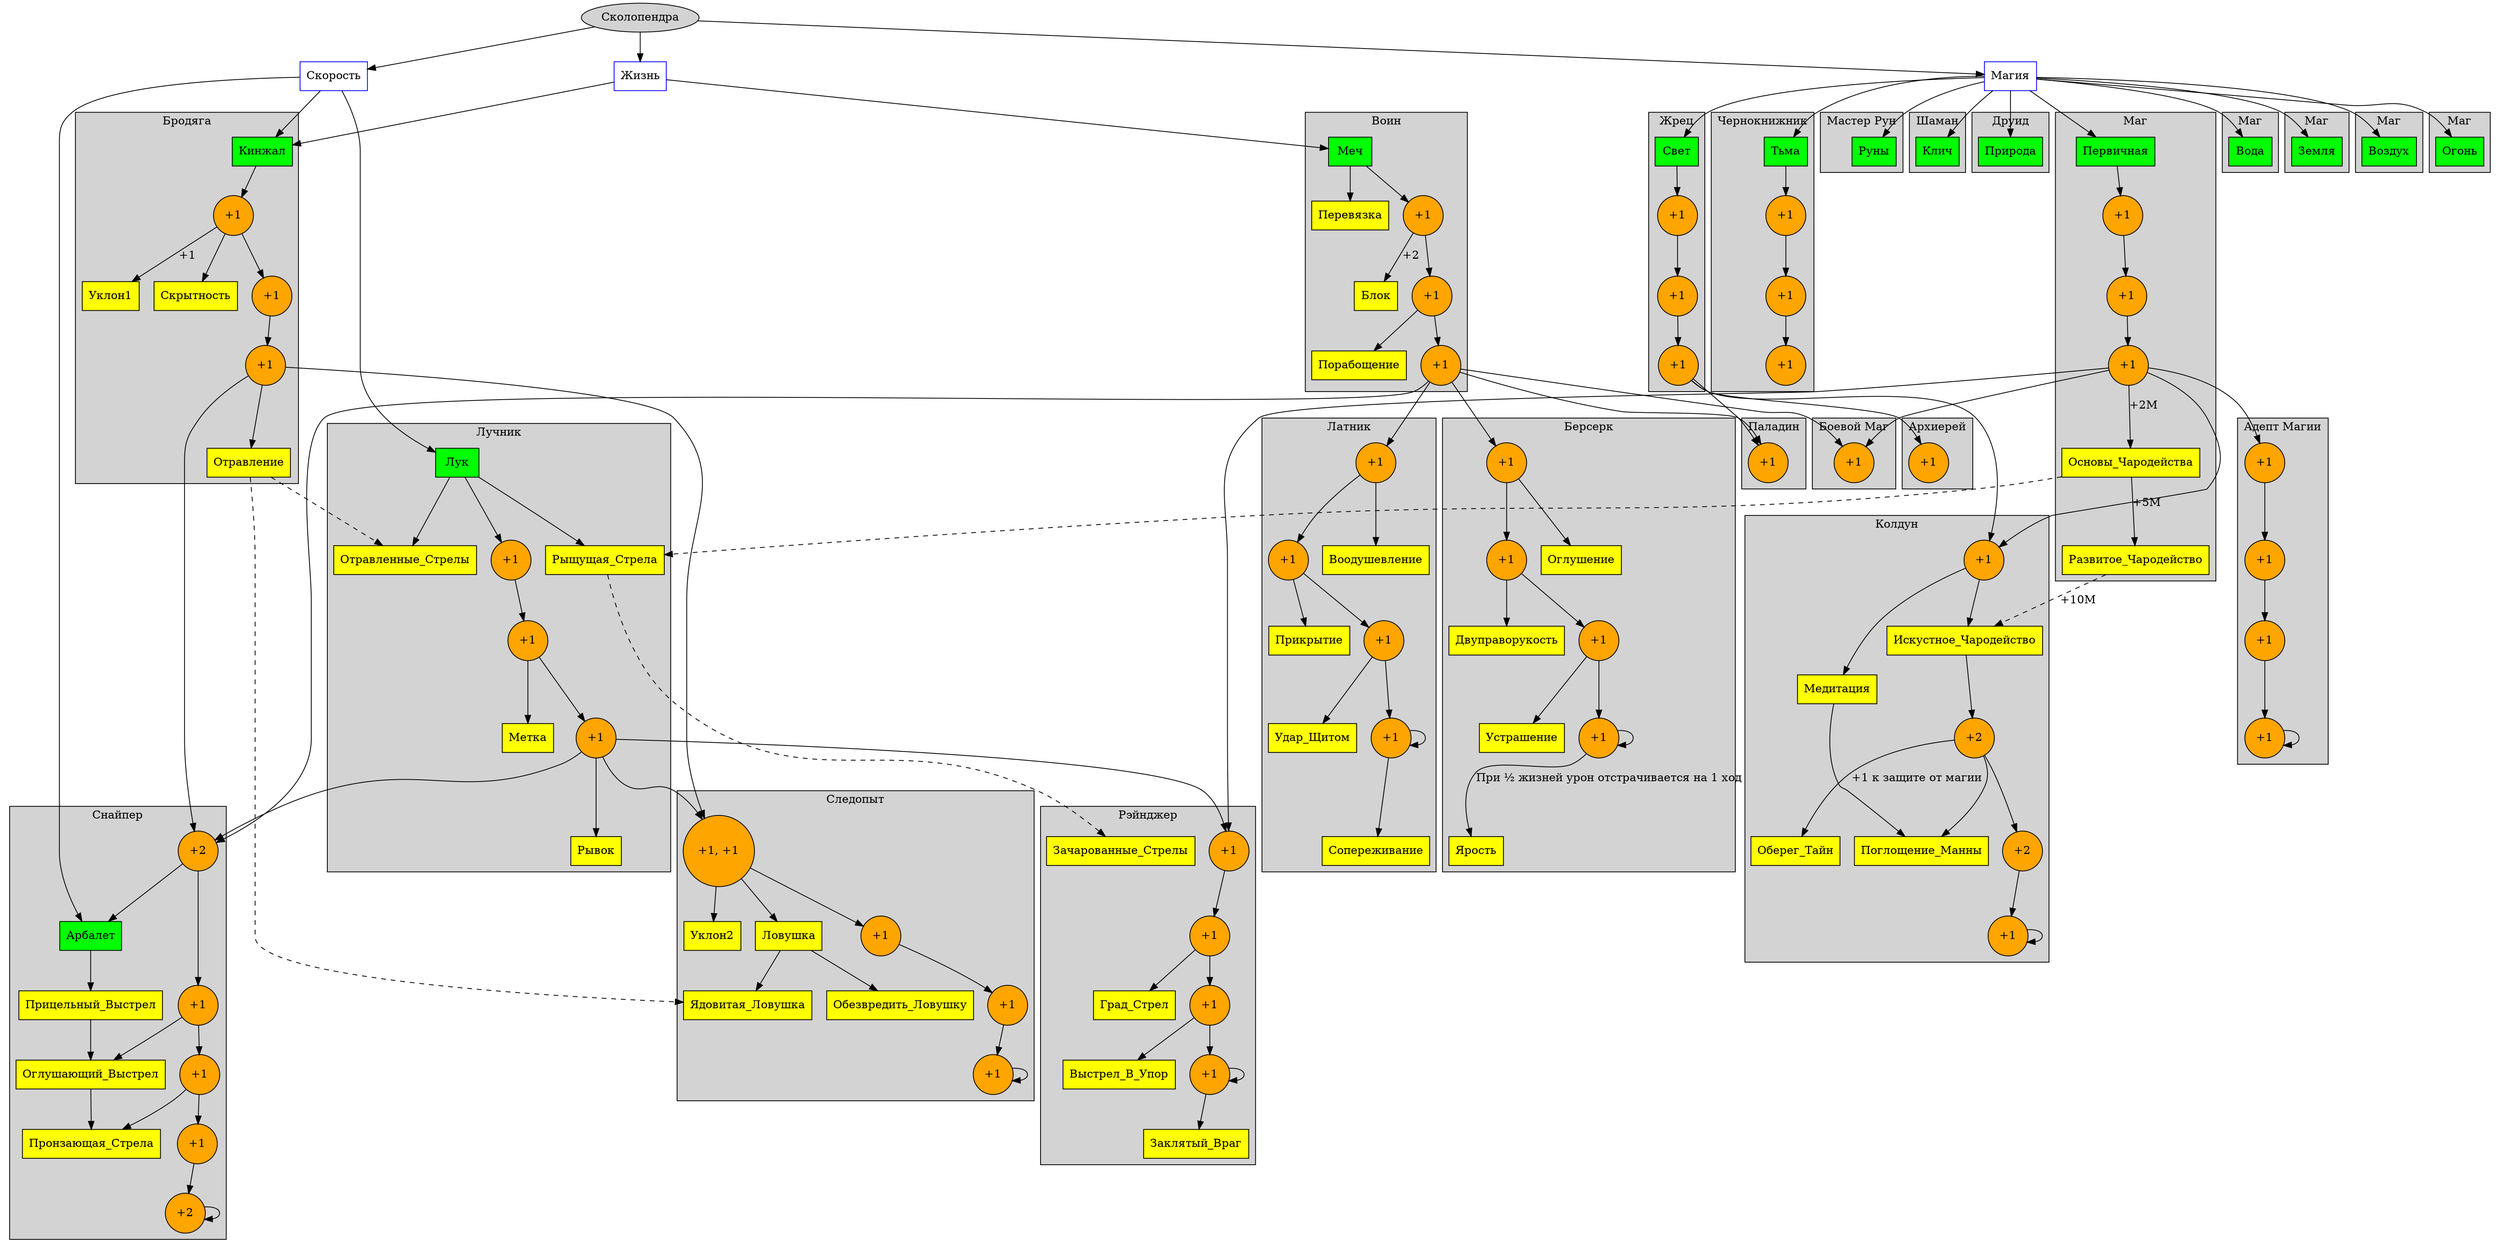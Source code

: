 strict digraph {
	node [shape=oval, style=filled];
	Сколопендра;
	
	node [style=solid, shape=box, color=blue];
	Скорость; Жизнь; Магия;

	node [style=filled, color=black, fillcolor=green];
	Меч; Кинжал; Лук; Арбалет; Первичная; Вода; Земля; Воздух;
	Огонь; Свет; Тьма; Руны; Клич; Природа;

	node [fillcolor=yellow];
	Перевязка; Блок; Порабощение;
	Воодушевление; Прикрытие; Удар_Щитом; Сопереживание;
	Оглушение; Двуправорукость; Устрашение; Ярость;
	Уклон1; Скрытность; Отравление;
	Метка; Рывок; Отравленные_Стрелы; Рыщущая_Стрела;
	Уклон2;	Ловушка; Ядовитая_Ловушка; Обезвредить_Ловушку;
	Прицельный_Выстрел; Оглушающий_Выстрел; Пронзающая_Стрела;
	Основы_Чародейства; Развитое_Чародейство;
	Зачарованные_Стрелы; Град_Стрел; Выстрел_В_Упор; Заклятый_Враг;
	Искустное_Чародейство; Медитация; Поглощение_Манны; Оберег_Тайн;

	node [label="+1", fillcolor=orange, shape=circle];

	Сколопендра -> Скорость;
	Сколопендра -> Жизнь;
	Сколопендра -> Магия;

	Жизнь -> Меч;
	Жизнь -> Кинжал;

	Скорость -> Лук;
	Скорость -> Арбалет;
	Скорость -> Кинжал;

	Магия -> Первичная;
	Магия -> Вода;
	Магия -> Земля;
	Магия -> Воздух;
	Магия -> Огонь;
	Магия -> Свет;
	Магия -> Тьма;
	Магия -> Руны;
	Магия -> Клич;
	Магия -> Природа;

	style=filled;
	subgraph cluster_warior {
		label="Воин";
		Меч -> w1 -> w2 -> w3;
		Меч -> Перевязка;
		w1 -> Блок [label="+2"];
		w2 -> Порабощение;
	}
	subgraph cluster_armorcladwarior {
		label="Латник";
		w3 -> c1 -> c2 -> c3 -> c4 -> c4;
		c1 -> Воодушевление;
		c2 -> Прикрытие;
		c3 -> Удар_Щитом;
		c4 -> Сопереживание;
	}
	subgraph cluster_berserk {
		label="Берсерк";
		w3 -> b1 -> b2 -> b3 -> b4 -> b4;
		b1 -> Оглушение;
		b2 -> Двуправорукость;
		b3 -> Устрашение;
		b4 -> Ярость [label="При ½ жизней урон отстрачивается на 1 ход"];
	}
	subgraph cluster_vagrant {
		label="Бродяга";
		Кинжал -> v1 -> v2 -> v3;
		v1 -> Уклон1 [label="+1"];
		v1 -> Скрытность;
		v3 -> Отравление;
	}
	Отравление -> Ядовитая_Ловушка [style=dashed];
	subgraph cluster_archer {
		label="Лучник";
		Лук -> a1 -> a2 -> a3;
		a2 -> Метка;
		a3 -> Рывок;
		Лук -> Отравленные_Стрелы;
		Лук -> Рыщущая_Стрела;
	}
	Отравление -> Отравленные_Стрелы [style=dashed];
	subgraph cluster_pathfinder {
		label="Следопыт";
		v3 -> p1;
		a3 -> p1 -> p2 -> p3 -> p4 -> p4;
		p1 [label="+1, +1"];
		p1 -> Уклон2;
		p1 -> Ловушка;
		Ловушка -> Ядовитая_Ловушка;
		Ловушка -> Обезвредить_Ловушку;
	}
	subgraph cluster_sniper {
		label="Снайпер";
		a3 -> s1 -> s2 -> s3 -> s4 -> s5 -> s5;
		s1 [label="+2"];
		s5 [label="+2"];
		s1 -> Арбалет;
		Арбалет -> Прицельный_Выстрел -> Оглушающий_Выстрел;
		s2 -> Оглушающий_Выстрел -> Пронзающая_Стрела;
		s3 -> Пронзающая_Стрела;
	}
	subgraph cluster_mage {
		label="Маг";
		Первичная -> m1 -> m2 -> m3;
		m3 -> Основы_Чародейства [label="+2М"];
		Основы_Чародейства -> Развитое_Чародейство [label="+5M"];
	}
	Основы_Чародейства -> Рыщущая_Стрела [style=dashed];
	subgraph cluster_ranger {
		label="Рэйнджер";
		m3 -> r1;
		a3 -> r1 -> r2 -> r3 -> r4 -> r4;
		Зачарованные_Стрелы;
		r2 -> Град_Стрел;
		r3 -> Выстрел_В_Упор;
		r4 -> Заклятый_Враг;
	}
	Рыщущая_Стрела -> Зачарованные_Стрелы [style=dashed];
	subgraph cluster_flamen {
		label="Жрец";
		Свет -> f1 -> f2 -> f3;
	}
	subgraph cluster_witcher {
		label="Колдун";
		m3 -> k1;
		f3 -> k1;
		k2 -> k3 -> k4 -> k4;
		k2 [label="+2"];
		k3 [label="+2"];
		k1 -> Искустное_Чародейство -> k2;
		k1 -> Медитация; // Есть магия с тем же названием
		Медитация -> Поглощение_Манны;
		k2 -> Поглощение_Манны;
		k2 -> Оберег_Тайн [label="+1 к защите от магии"];
		
	}
	Развитое_Чародейство -> Искустное_Чародейство [style=dashed, label="+10М"];
	subgraph cluster_dispel {
		label="Чернокнижник";
		Тьма -> d1 -> d2 -> d3;
	}
	subgraph cluster_assasin {
		label="Ассасин";
		v3 -> s1;
		w3 -> s1
	}
	subgraph cluster_paladin {
		label="Паладин";
		w3 -> l1;
		f3 -> l1;
	}
	subgraph cluster_warmage {
		label="Боевой Маг";
		w3 -> g1;
		m3 -> g1;
	}
	subgraph cluster_arcflamen {
		label="Архиерей";
		f3 -> F3;
	}
	subgraph cluster_arcmage {
		label="Адепт Магии";
		m3 -> M1 -> M2 -> M3 -> M4 -> M4; 
	}
	subgraph cluster_druid {
		label="Друид";
		Природа;
	}
	subgraph cluster_shaman {
		label="Шаман";
		Клич;
	}
	subgraph cluster_firemage {
		label="Маг";
		Огонь;
	}
	subgraph cluster_watermage {
		label="Маг";
		Вода;
	}
	subgraph cluster_earthmage {
		label="Маг";
		Земля;
	}
	subgraph cluster_airmage {
		label="Маг";
		Воздух;
	}
	subgraph cluster_runicmaster {
		label="Мастер Рун";
		Руны;
	}
}
